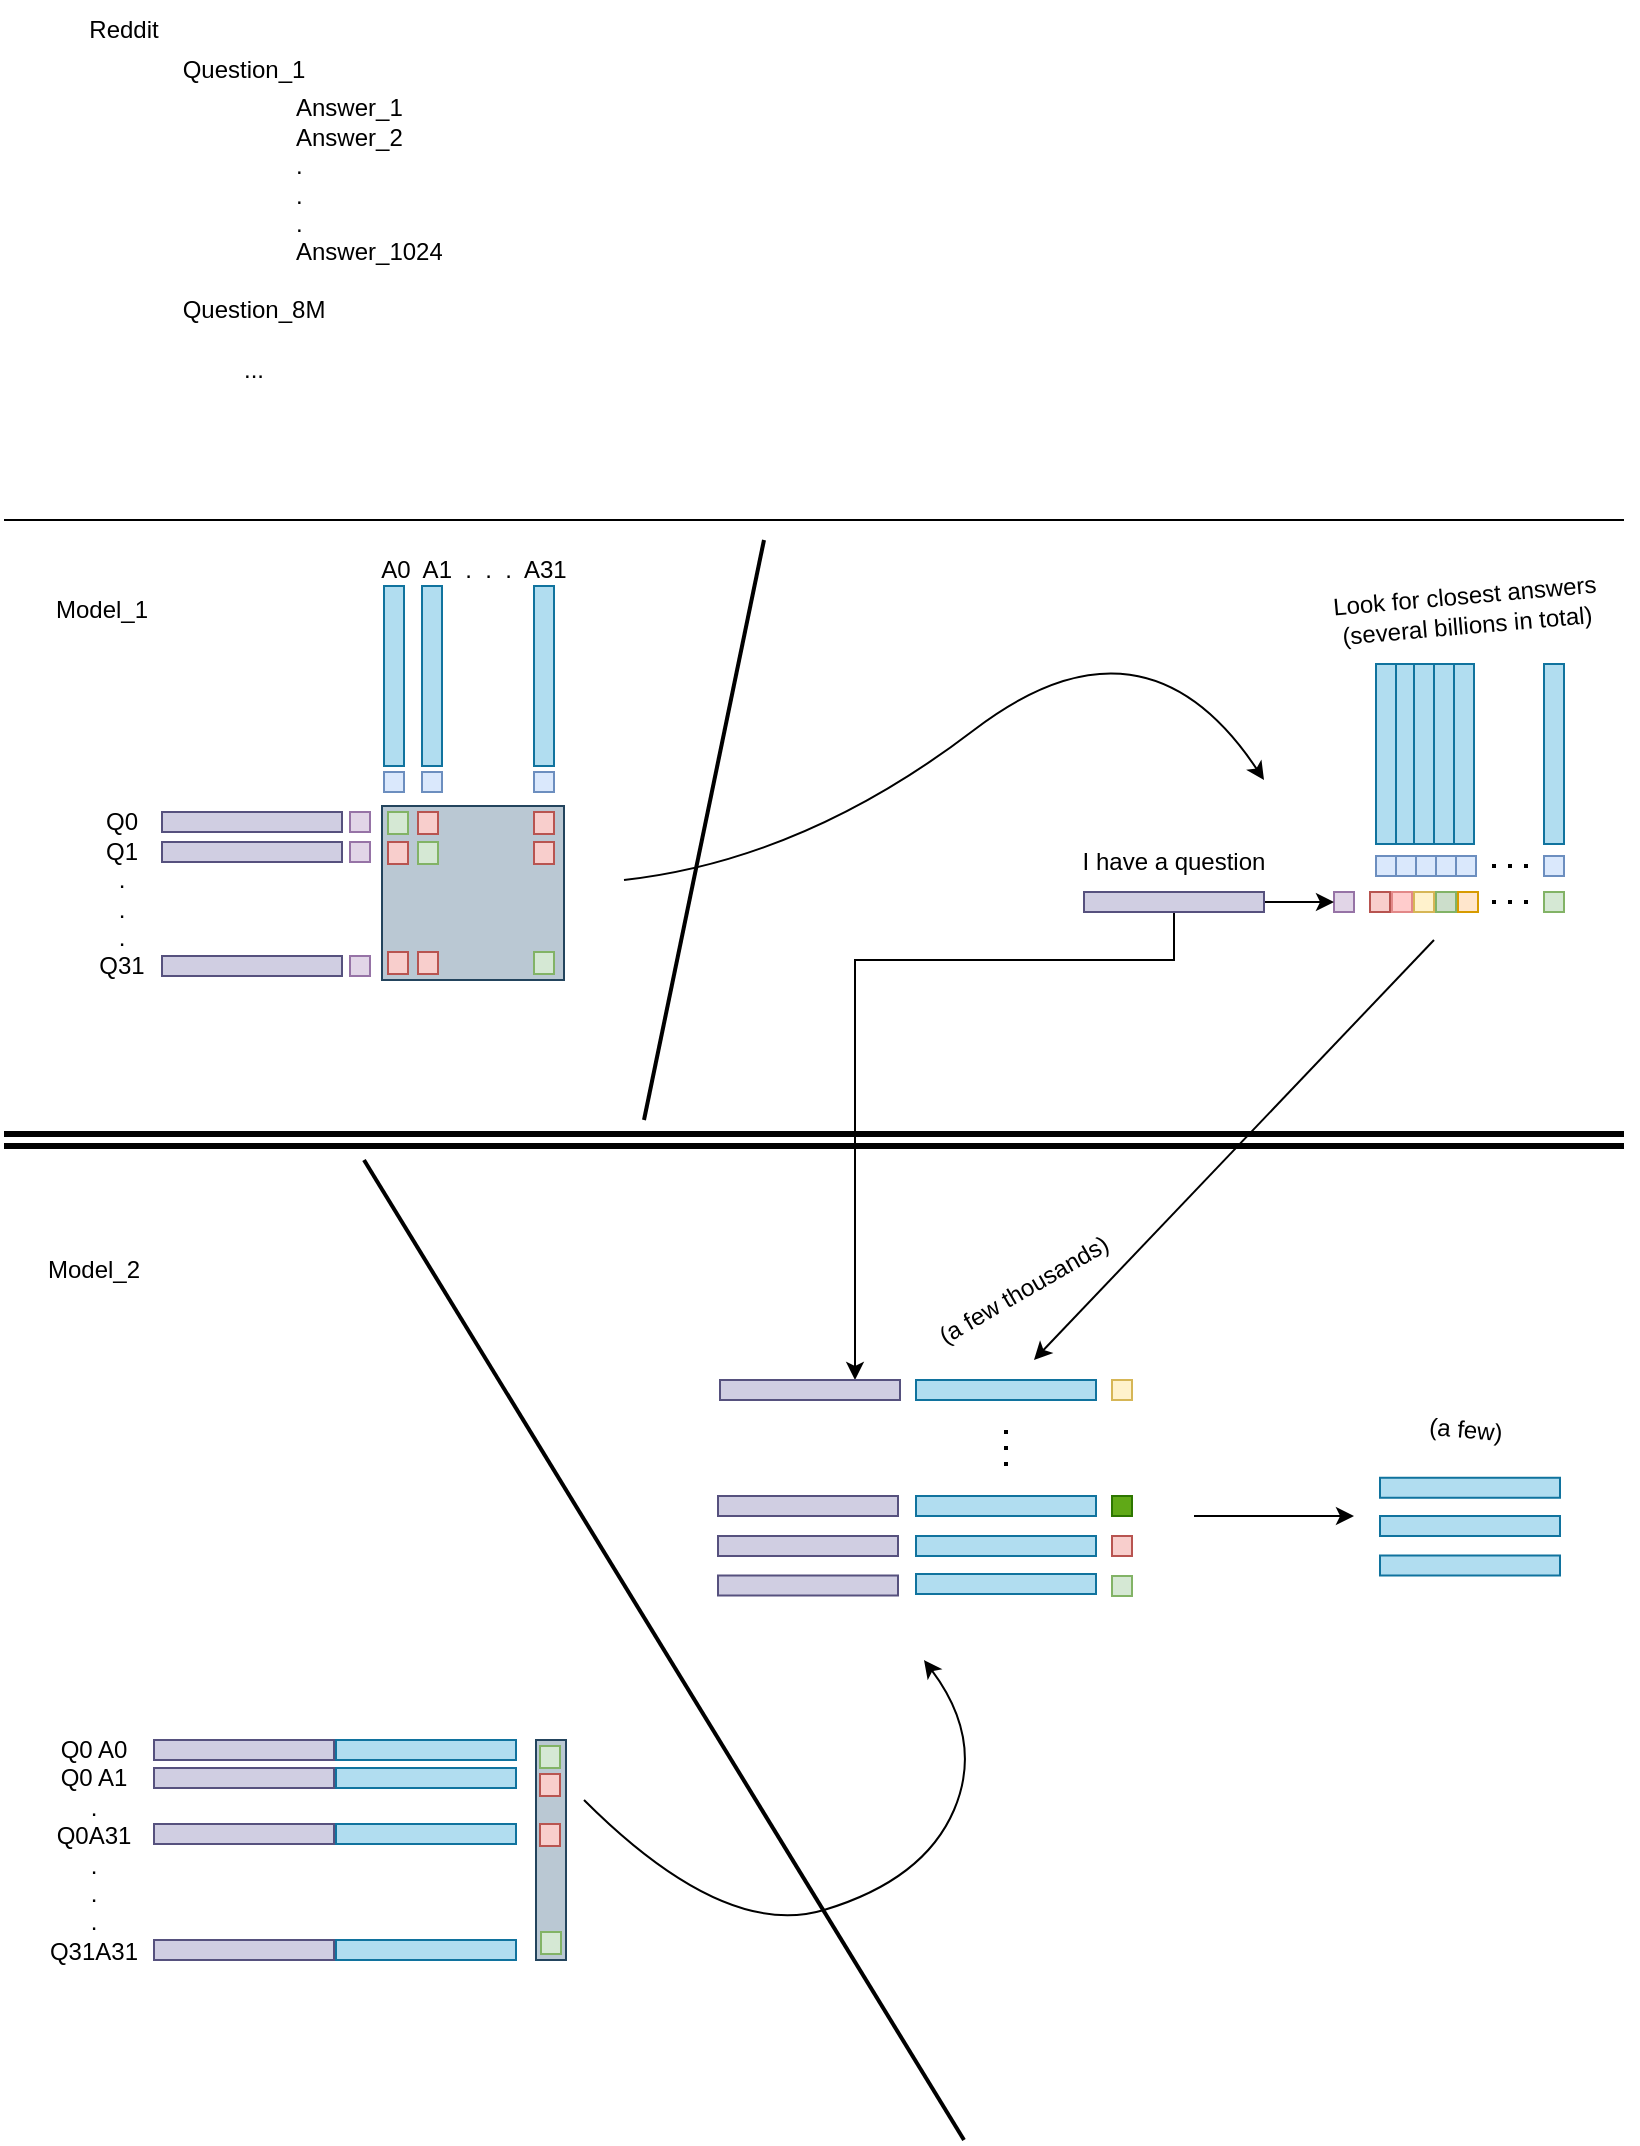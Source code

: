 <mxfile version="21.6.8" type="github">
  <diagram name="Page-1" id="8pf5Pkqtdo9ct17JGL75">
    <mxGraphModel dx="1436" dy="845" grid="1" gridSize="10" guides="1" tooltips="1" connect="1" arrows="1" fold="1" page="1" pageScale="1" pageWidth="850" pageHeight="1100" math="0" shadow="0">
      <root>
        <mxCell id="0" />
        <mxCell id="1" parent="0" />
        <mxCell id="msksA2MiRuMTa0lvhGxC-1" value="Reddit" style="text;html=1;strokeColor=none;fillColor=none;align=center;verticalAlign=middle;whiteSpace=wrap;rounded=0;" vertex="1" parent="1">
          <mxGeometry x="60" y="20" width="60" height="30" as="geometry" />
        </mxCell>
        <mxCell id="msksA2MiRuMTa0lvhGxC-2" value="Question_1" style="text;html=1;strokeColor=none;fillColor=none;align=center;verticalAlign=middle;whiteSpace=wrap;rounded=0;" vertex="1" parent="1">
          <mxGeometry x="120" y="40" width="60" height="30" as="geometry" />
        </mxCell>
        <mxCell id="msksA2MiRuMTa0lvhGxC-3" value="Answer_1&lt;br&gt;Answer_2&lt;br&gt;.&lt;br&gt;.&lt;br&gt;.&lt;br&gt;Answer_1024" style="text;strokeColor=none;fillColor=none;align=left;verticalAlign=middle;spacingLeft=4;spacingRight=4;overflow=hidden;points=[[0,0.5],[1,0.5]];portConstraint=eastwest;rotatable=0;whiteSpace=wrap;html=1;" vertex="1" parent="1">
          <mxGeometry x="170" y="60" width="90" height="100" as="geometry" />
        </mxCell>
        <mxCell id="msksA2MiRuMTa0lvhGxC-4" value="Question_8M" style="text;html=1;strokeColor=none;fillColor=none;align=center;verticalAlign=middle;whiteSpace=wrap;rounded=0;" vertex="1" parent="1">
          <mxGeometry x="120" y="160" width="70" height="30" as="geometry" />
        </mxCell>
        <mxCell id="msksA2MiRuMTa0lvhGxC-5" value="..." style="text;html=1;strokeColor=none;fillColor=none;align=center;verticalAlign=middle;whiteSpace=wrap;rounded=0;" vertex="1" parent="1">
          <mxGeometry x="120" y="190" width="70" height="30" as="geometry" />
        </mxCell>
        <mxCell id="msksA2MiRuMTa0lvhGxC-7" value="" style="endArrow=none;html=1;rounded=0;" edge="1" parent="1">
          <mxGeometry width="50" height="50" relative="1" as="geometry">
            <mxPoint x="30" y="280" as="sourcePoint" />
            <mxPoint x="840" y="280" as="targetPoint" />
          </mxGeometry>
        </mxCell>
        <mxCell id="msksA2MiRuMTa0lvhGxC-8" value="Q0&lt;br&gt;Q1&lt;br&gt;.&lt;br&gt;.&lt;br&gt;.&lt;br&gt;Q31" style="text;html=1;strokeColor=none;fillColor=none;align=center;verticalAlign=middle;whiteSpace=wrap;rounded=0;" vertex="1" parent="1">
          <mxGeometry x="59" y="452" width="60" height="30" as="geometry" />
        </mxCell>
        <mxCell id="msksA2MiRuMTa0lvhGxC-10" value="A0&amp;nbsp; A1&amp;nbsp; .&amp;nbsp; .&amp;nbsp; .&amp;nbsp; A31" style="text;html=1;strokeColor=none;fillColor=none;align=center;verticalAlign=middle;whiteSpace=wrap;rounded=0;" vertex="1" parent="1">
          <mxGeometry x="210" y="290" width="110" height="30" as="geometry" />
        </mxCell>
        <mxCell id="msksA2MiRuMTa0lvhGxC-11" value="" style="rounded=0;whiteSpace=wrap;html=1;fillColor=#d0cee2;strokeColor=#56517e;" vertex="1" parent="1">
          <mxGeometry x="109" y="426" width="90" height="10" as="geometry" />
        </mxCell>
        <mxCell id="msksA2MiRuMTa0lvhGxC-12" value="" style="rounded=0;whiteSpace=wrap;html=1;fillColor=#d0cee2;strokeColor=#56517e;" vertex="1" parent="1">
          <mxGeometry x="109" y="441" width="90" height="10" as="geometry" />
        </mxCell>
        <mxCell id="msksA2MiRuMTa0lvhGxC-13" value="" style="rounded=0;whiteSpace=wrap;html=1;fillColor=#d0cee2;strokeColor=#56517e;" vertex="1" parent="1">
          <mxGeometry x="109" y="498" width="90" height="10" as="geometry" />
        </mxCell>
        <mxCell id="msksA2MiRuMTa0lvhGxC-14" value="" style="rounded=0;whiteSpace=wrap;html=1;rotation=-90;fillColor=#b1ddf0;strokeColor=#10739e;" vertex="1" parent="1">
          <mxGeometry x="180" y="353" width="90" height="10" as="geometry" />
        </mxCell>
        <mxCell id="msksA2MiRuMTa0lvhGxC-15" value="" style="rounded=0;whiteSpace=wrap;html=1;fillColor=#e1d5e7;strokeColor=#9673a6;" vertex="1" parent="1">
          <mxGeometry x="203" y="426" width="10" height="10" as="geometry" />
        </mxCell>
        <mxCell id="msksA2MiRuMTa0lvhGxC-16" value="" style="rounded=0;whiteSpace=wrap;html=1;fillColor=#e1d5e7;strokeColor=#9673a6;" vertex="1" parent="1">
          <mxGeometry x="203" y="441" width="10" height="10" as="geometry" />
        </mxCell>
        <mxCell id="msksA2MiRuMTa0lvhGxC-17" value="" style="rounded=0;whiteSpace=wrap;html=1;fillColor=#e1d5e7;strokeColor=#9673a6;" vertex="1" parent="1">
          <mxGeometry x="203" y="498" width="10" height="10" as="geometry" />
        </mxCell>
        <mxCell id="msksA2MiRuMTa0lvhGxC-18" value="" style="rounded=0;whiteSpace=wrap;html=1;fillColor=#dae8fc;strokeColor=#6c8ebf;" vertex="1" parent="1">
          <mxGeometry x="220" y="406" width="10" height="10" as="geometry" />
        </mxCell>
        <mxCell id="msksA2MiRuMTa0lvhGxC-21" value="" style="rounded=0;whiteSpace=wrap;html=1;rotation=-90;fillColor=#b1ddf0;strokeColor=#10739e;" vertex="1" parent="1">
          <mxGeometry x="199" y="353" width="90" height="10" as="geometry" />
        </mxCell>
        <mxCell id="msksA2MiRuMTa0lvhGxC-22" value="" style="rounded=0;whiteSpace=wrap;html=1;fillColor=#dae8fc;strokeColor=#6c8ebf;" vertex="1" parent="1">
          <mxGeometry x="239" y="406" width="10" height="10" as="geometry" />
        </mxCell>
        <mxCell id="msksA2MiRuMTa0lvhGxC-23" value="" style="rounded=0;whiteSpace=wrap;html=1;rotation=-90;fillColor=#b1ddf0;strokeColor=#10739e;" vertex="1" parent="1">
          <mxGeometry x="255" y="353" width="90" height="10" as="geometry" />
        </mxCell>
        <mxCell id="msksA2MiRuMTa0lvhGxC-24" value="" style="rounded=0;whiteSpace=wrap;html=1;fillColor=#dae8fc;strokeColor=#6c8ebf;" vertex="1" parent="1">
          <mxGeometry x="295" y="406" width="10" height="10" as="geometry" />
        </mxCell>
        <mxCell id="msksA2MiRuMTa0lvhGxC-25" value="" style="rounded=0;whiteSpace=wrap;html=1;fillColor=#bac8d3;strokeColor=#23445d;" vertex="1" parent="1">
          <mxGeometry x="219" y="423" width="91" height="87" as="geometry" />
        </mxCell>
        <mxCell id="msksA2MiRuMTa0lvhGxC-29" value="" style="rounded=0;whiteSpace=wrap;html=1;fillColor=#d5e8d4;strokeColor=#82b366;" vertex="1" parent="1">
          <mxGeometry x="222" y="426" width="10" height="11" as="geometry" />
        </mxCell>
        <mxCell id="msksA2MiRuMTa0lvhGxC-30" value="" style="rounded=0;whiteSpace=wrap;html=1;fillColor=#d5e8d4;strokeColor=#82b366;" vertex="1" parent="1">
          <mxGeometry x="237" y="441" width="10" height="11" as="geometry" />
        </mxCell>
        <mxCell id="msksA2MiRuMTa0lvhGxC-31" value="" style="rounded=0;whiteSpace=wrap;html=1;fillColor=#d5e8d4;strokeColor=#82b366;" vertex="1" parent="1">
          <mxGeometry x="295" y="496" width="10" height="11" as="geometry" />
        </mxCell>
        <mxCell id="msksA2MiRuMTa0lvhGxC-34" value="" style="rounded=0;whiteSpace=wrap;html=1;fillColor=#f8cecc;strokeColor=#b85450;" vertex="1" parent="1">
          <mxGeometry x="222" y="441" width="10" height="11" as="geometry" />
        </mxCell>
        <mxCell id="msksA2MiRuMTa0lvhGxC-35" value="" style="rounded=0;whiteSpace=wrap;html=1;fillColor=#f8cecc;strokeColor=#b85450;" vertex="1" parent="1">
          <mxGeometry x="237" y="426" width="10" height="11" as="geometry" />
        </mxCell>
        <mxCell id="msksA2MiRuMTa0lvhGxC-36" value="" style="rounded=0;whiteSpace=wrap;html=1;fillColor=#f8cecc;strokeColor=#b85450;" vertex="1" parent="1">
          <mxGeometry x="295" y="426" width="10" height="11" as="geometry" />
        </mxCell>
        <mxCell id="msksA2MiRuMTa0lvhGxC-37" value="" style="rounded=0;whiteSpace=wrap;html=1;fillColor=#f8cecc;strokeColor=#b85450;" vertex="1" parent="1">
          <mxGeometry x="295" y="441" width="10" height="11" as="geometry" />
        </mxCell>
        <mxCell id="msksA2MiRuMTa0lvhGxC-38" value="" style="rounded=0;whiteSpace=wrap;html=1;fillColor=#f8cecc;strokeColor=#b85450;" vertex="1" parent="1">
          <mxGeometry x="222" y="496" width="10" height="11" as="geometry" />
        </mxCell>
        <mxCell id="msksA2MiRuMTa0lvhGxC-39" value="" style="rounded=0;whiteSpace=wrap;html=1;fillColor=#f8cecc;strokeColor=#b85450;" vertex="1" parent="1">
          <mxGeometry x="237" y="496" width="10" height="11" as="geometry" />
        </mxCell>
        <mxCell id="msksA2MiRuMTa0lvhGxC-51" value="I have a question" style="text;html=1;strokeColor=none;fillColor=none;align=center;verticalAlign=middle;whiteSpace=wrap;rounded=0;" vertex="1" parent="1">
          <mxGeometry x="565" y="436" width="100" height="30" as="geometry" />
        </mxCell>
        <mxCell id="msksA2MiRuMTa0lvhGxC-69" style="edgeStyle=orthogonalEdgeStyle;rounded=0;orthogonalLoop=1;jettySize=auto;html=1;exitX=0.5;exitY=1;exitDx=0;exitDy=0;entryX=0.75;entryY=0;entryDx=0;entryDy=0;" edge="1" parent="1" source="msksA2MiRuMTa0lvhGxC-87" target="msksA2MiRuMTa0lvhGxC-104">
          <mxGeometry relative="1" as="geometry">
            <mxPoint x="435" y="670" as="targetPoint" />
            <mxPoint x="617" y="436" as="sourcePoint" />
            <Array as="points">
              <mxPoint x="615" y="500" />
              <mxPoint x="456" y="500" />
            </Array>
          </mxGeometry>
        </mxCell>
        <mxCell id="msksA2MiRuMTa0lvhGxC-52" value="" style="rounded=0;whiteSpace=wrap;html=1;fillColor=#e1d5e7;strokeColor=#9673a6;" vertex="1" parent="1">
          <mxGeometry x="695" y="466" width="10" height="10" as="geometry" />
        </mxCell>
        <mxCell id="msksA2MiRuMTa0lvhGxC-53" value="" style="endArrow=classic;html=1;rounded=0;entryX=0;entryY=0.5;entryDx=0;entryDy=0;exitX=1;exitY=0.5;exitDx=0;exitDy=0;" edge="1" parent="1" source="msksA2MiRuMTa0lvhGxC-87" target="msksA2MiRuMTa0lvhGxC-52">
          <mxGeometry width="50" height="50" relative="1" as="geometry">
            <mxPoint x="668" y="471" as="sourcePoint" />
            <mxPoint x="685" y="471" as="targetPoint" />
          </mxGeometry>
        </mxCell>
        <mxCell id="msksA2MiRuMTa0lvhGxC-55" value="Look for closest answers (several billions in total)" style="text;html=1;strokeColor=none;fillColor=none;align=center;verticalAlign=middle;whiteSpace=wrap;rounded=0;rotation=-5;" vertex="1" parent="1">
          <mxGeometry x="676" y="310" width="170" height="30" as="geometry" />
        </mxCell>
        <mxCell id="msksA2MiRuMTa0lvhGxC-56" value="" style="endArrow=classic;html=1;rounded=0;" edge="1" parent="1">
          <mxGeometry width="50" height="50" relative="1" as="geometry">
            <mxPoint x="745" y="490" as="sourcePoint" />
            <mxPoint x="545" y="700" as="targetPoint" />
          </mxGeometry>
        </mxCell>
        <mxCell id="msksA2MiRuMTa0lvhGxC-65" value="(a few thousands)" style="text;html=1;strokeColor=none;fillColor=none;align=center;verticalAlign=middle;whiteSpace=wrap;rounded=0;rotation=-30;" vertex="1" parent="1">
          <mxGeometry x="490" y="650" width="100" height="30" as="geometry" />
        </mxCell>
        <mxCell id="msksA2MiRuMTa0lvhGxC-84" value="" style="group;rotation=-90;" vertex="1" connectable="0" parent="1">
          <mxGeometry x="718" y="350" width="90" height="94.5" as="geometry" />
        </mxCell>
        <mxCell id="msksA2MiRuMTa0lvhGxC-71" value="" style="rounded=0;whiteSpace=wrap;html=1;rotation=-90;fillColor=#b1ddf0;strokeColor=#10739e;" vertex="1" parent="msksA2MiRuMTa0lvhGxC-84">
          <mxGeometry x="-42" y="42" width="90" height="10" as="geometry" />
        </mxCell>
        <mxCell id="msksA2MiRuMTa0lvhGxC-72" value="" style="rounded=0;whiteSpace=wrap;html=1;rotation=-90;fillColor=#b1ddf0;strokeColor=#10739e;" vertex="1" parent="msksA2MiRuMTa0lvhGxC-84">
          <mxGeometry x="-32" y="42" width="90" height="10" as="geometry" />
        </mxCell>
        <mxCell id="msksA2MiRuMTa0lvhGxC-73" value="" style="rounded=0;whiteSpace=wrap;html=1;rotation=-90;fillColor=#b1ddf0;strokeColor=#10739e;" vertex="1" parent="msksA2MiRuMTa0lvhGxC-84">
          <mxGeometry x="-23" y="42" width="90" height="10" as="geometry" />
        </mxCell>
        <mxCell id="msksA2MiRuMTa0lvhGxC-74" value="" style="rounded=0;whiteSpace=wrap;html=1;rotation=-90;fillColor=#b1ddf0;strokeColor=#10739e;" vertex="1" parent="msksA2MiRuMTa0lvhGxC-84">
          <mxGeometry x="-13" y="42" width="90" height="10" as="geometry" />
        </mxCell>
        <mxCell id="msksA2MiRuMTa0lvhGxC-75" value="" style="rounded=0;whiteSpace=wrap;html=1;rotation=-90;fillColor=#b1ddf0;strokeColor=#10739e;" vertex="1" parent="msksA2MiRuMTa0lvhGxC-84">
          <mxGeometry x="-3" y="42" width="90" height="10" as="geometry" />
        </mxCell>
        <mxCell id="msksA2MiRuMTa0lvhGxC-76" value="" style="rounded=0;whiteSpace=wrap;html=1;rotation=-90;fillColor=#b1ddf0;strokeColor=#10739e;" vertex="1" parent="msksA2MiRuMTa0lvhGxC-84">
          <mxGeometry x="42" y="42" width="90" height="10" as="geometry" />
        </mxCell>
        <mxCell id="msksA2MiRuMTa0lvhGxC-85" value="" style="group;rotation=-90;" vertex="1" connectable="0" parent="1">
          <mxGeometry x="758" y="406" width="10" height="94" as="geometry" />
        </mxCell>
        <mxCell id="msksA2MiRuMTa0lvhGxC-77" value="" style="rounded=0;whiteSpace=wrap;html=1;fillColor=#dae8fc;strokeColor=#6c8ebf;rotation=-90;" vertex="1" parent="msksA2MiRuMTa0lvhGxC-85">
          <mxGeometry x="-42" y="42" width="10" height="10" as="geometry" />
        </mxCell>
        <mxCell id="msksA2MiRuMTa0lvhGxC-78" value="" style="rounded=0;whiteSpace=wrap;html=1;fillColor=#dae8fc;strokeColor=#6c8ebf;rotation=-90;" vertex="1" parent="msksA2MiRuMTa0lvhGxC-85">
          <mxGeometry x="-32" y="42" width="10" height="10" as="geometry" />
        </mxCell>
        <mxCell id="msksA2MiRuMTa0lvhGxC-79" value="" style="rounded=0;whiteSpace=wrap;html=1;fillColor=#dae8fc;strokeColor=#6c8ebf;rotation=-90;" vertex="1" parent="msksA2MiRuMTa0lvhGxC-85">
          <mxGeometry x="-22" y="42" width="10" height="10" as="geometry" />
        </mxCell>
        <mxCell id="msksA2MiRuMTa0lvhGxC-80" value="" style="rounded=0;whiteSpace=wrap;html=1;fillColor=#dae8fc;strokeColor=#6c8ebf;rotation=-90;" vertex="1" parent="msksA2MiRuMTa0lvhGxC-85">
          <mxGeometry x="-12" y="42" width="10" height="10" as="geometry" />
        </mxCell>
        <mxCell id="msksA2MiRuMTa0lvhGxC-81" value="" style="rounded=0;whiteSpace=wrap;html=1;fillColor=#dae8fc;strokeColor=#6c8ebf;rotation=-90;" vertex="1" parent="msksA2MiRuMTa0lvhGxC-85">
          <mxGeometry x="-2" y="42" width="10" height="10" as="geometry" />
        </mxCell>
        <mxCell id="msksA2MiRuMTa0lvhGxC-82" value="" style="endArrow=none;dashed=1;html=1;dashPattern=1 3;strokeWidth=2;rounded=0;" edge="1" parent="msksA2MiRuMTa0lvhGxC-85">
          <mxGeometry width="50" height="50" relative="1" as="geometry">
            <mxPoint x="34" y="47" as="sourcePoint" />
            <mxPoint x="14" y="47" as="targetPoint" />
          </mxGeometry>
        </mxCell>
        <mxCell id="msksA2MiRuMTa0lvhGxC-83" value="" style="rounded=0;whiteSpace=wrap;html=1;fillColor=#dae8fc;strokeColor=#6c8ebf;rotation=-90;" vertex="1" parent="msksA2MiRuMTa0lvhGxC-85">
          <mxGeometry x="42" y="42" width="10" height="10" as="geometry" />
        </mxCell>
        <mxCell id="msksA2MiRuMTa0lvhGxC-87" value="" style="rounded=0;whiteSpace=wrap;html=1;fillColor=#d0cee2;strokeColor=#56517e;" vertex="1" parent="1">
          <mxGeometry x="570" y="466" width="90" height="10" as="geometry" />
        </mxCell>
        <mxCell id="msksA2MiRuMTa0lvhGxC-88" value="" style="group;rotation=-90;" vertex="1" connectable="0" parent="1">
          <mxGeometry x="758" y="424" width="10" height="94" as="geometry" />
        </mxCell>
        <mxCell id="msksA2MiRuMTa0lvhGxC-89" value="" style="rounded=0;whiteSpace=wrap;html=1;fillColor=#f8cecc;strokeColor=#b85450;rotation=-90;" vertex="1" parent="msksA2MiRuMTa0lvhGxC-88">
          <mxGeometry x="-45" y="42" width="10" height="10" as="geometry" />
        </mxCell>
        <mxCell id="msksA2MiRuMTa0lvhGxC-90" value="" style="rounded=0;whiteSpace=wrap;html=1;fillColor=#ffcccc;strokeColor=#e28888;rotation=-90;" vertex="1" parent="msksA2MiRuMTa0lvhGxC-88">
          <mxGeometry x="-34" y="42" width="10" height="10" as="geometry" />
        </mxCell>
        <mxCell id="msksA2MiRuMTa0lvhGxC-91" value="" style="rounded=0;whiteSpace=wrap;html=1;fillColor=#fff2cc;strokeColor=#d6b656;rotation=-90;" vertex="1" parent="msksA2MiRuMTa0lvhGxC-88">
          <mxGeometry x="-23" y="42" width="10" height="10" as="geometry" />
        </mxCell>
        <mxCell id="msksA2MiRuMTa0lvhGxC-92" value="" style="rounded=0;whiteSpace=wrap;html=1;fillColor=#CCDECB;strokeColor=#82b366;rotation=-90;" vertex="1" parent="msksA2MiRuMTa0lvhGxC-88">
          <mxGeometry x="-12" y="42" width="10" height="10" as="geometry" />
        </mxCell>
        <mxCell id="msksA2MiRuMTa0lvhGxC-93" value="" style="rounded=0;whiteSpace=wrap;html=1;fillColor=#ffe6cc;strokeColor=#d79b00;rotation=-90;" vertex="1" parent="msksA2MiRuMTa0lvhGxC-88">
          <mxGeometry x="-1" y="42" width="10" height="10" as="geometry" />
        </mxCell>
        <mxCell id="msksA2MiRuMTa0lvhGxC-94" value="" style="endArrow=none;dashed=1;html=1;dashPattern=1 3;strokeWidth=2;rounded=0;" edge="1" parent="msksA2MiRuMTa0lvhGxC-88">
          <mxGeometry width="50" height="50" relative="1" as="geometry">
            <mxPoint x="34" y="47" as="sourcePoint" />
            <mxPoint x="14" y="47" as="targetPoint" />
          </mxGeometry>
        </mxCell>
        <mxCell id="msksA2MiRuMTa0lvhGxC-95" value="" style="rounded=0;whiteSpace=wrap;html=1;fillColor=#d5e8d4;strokeColor=#82b366;rotation=-90;" vertex="1" parent="msksA2MiRuMTa0lvhGxC-88">
          <mxGeometry x="42" y="42" width="10" height="10" as="geometry" />
        </mxCell>
        <mxCell id="msksA2MiRuMTa0lvhGxC-104" value="" style="rounded=0;whiteSpace=wrap;html=1;fillColor=#d0cee2;strokeColor=#56517e;" vertex="1" parent="1">
          <mxGeometry x="388" y="710" width="90" height="10" as="geometry" />
        </mxCell>
        <mxCell id="msksA2MiRuMTa0lvhGxC-106" value="" style="group;rotation=-90;" vertex="1" connectable="0" parent="1">
          <mxGeometry x="486" y="710" width="108" height="107.75" as="geometry" />
        </mxCell>
        <mxCell id="msksA2MiRuMTa0lvhGxC-57" value="" style="rounded=0;whiteSpace=wrap;html=1;fillColor=#d5e8d4;strokeColor=#82b366;rotation=-90;" vertex="1" parent="msksA2MiRuMTa0lvhGxC-106">
          <mxGeometry x="98" y="98" width="10" height="10" as="geometry" />
        </mxCell>
        <mxCell id="msksA2MiRuMTa0lvhGxC-58" value="" style="rounded=0;whiteSpace=wrap;html=1;fillColor=#f8cecc;strokeColor=#b85450;rotation=-90;" vertex="1" parent="msksA2MiRuMTa0lvhGxC-106">
          <mxGeometry x="98" y="78" width="10" height="10" as="geometry" />
        </mxCell>
        <mxCell id="msksA2MiRuMTa0lvhGxC-59" value="" style="rounded=0;whiteSpace=wrap;html=1;fillColor=#60a917;strokeColor=#2D7600;fontColor=#ffffff;rotation=-90;" vertex="1" parent="msksA2MiRuMTa0lvhGxC-106">
          <mxGeometry x="98" y="58" width="10" height="10" as="geometry" />
        </mxCell>
        <mxCell id="msksA2MiRuMTa0lvhGxC-64" value="" style="rounded=0;whiteSpace=wrap;html=1;fillColor=#fff2cc;strokeColor=#d6b656;rotation=-90;" vertex="1" parent="msksA2MiRuMTa0lvhGxC-106">
          <mxGeometry x="98" width="10" height="10" as="geometry" />
        </mxCell>
        <mxCell id="msksA2MiRuMTa0lvhGxC-97" value="" style="group;rotation=-180;" vertex="1" connectable="0" parent="msksA2MiRuMTa0lvhGxC-106">
          <mxGeometry y="13" width="90" height="94.5" as="geometry" />
        </mxCell>
        <mxCell id="msksA2MiRuMTa0lvhGxC-98" value="" style="rounded=0;whiteSpace=wrap;html=1;rotation=-180;fillColor=#b1ddf0;strokeColor=#10739e;" vertex="1" parent="msksA2MiRuMTa0lvhGxC-97">
          <mxGeometry y="84" width="90" height="10" as="geometry" />
        </mxCell>
        <mxCell id="msksA2MiRuMTa0lvhGxC-100" value="" style="rounded=0;whiteSpace=wrap;html=1;rotation=-180;fillColor=#b1ddf0;strokeColor=#10739e;" vertex="1" parent="msksA2MiRuMTa0lvhGxC-97">
          <mxGeometry y="65" width="90" height="10" as="geometry" />
        </mxCell>
        <mxCell id="msksA2MiRuMTa0lvhGxC-102" value="" style="rounded=0;whiteSpace=wrap;html=1;rotation=-180;fillColor=#b1ddf0;strokeColor=#10739e;" vertex="1" parent="msksA2MiRuMTa0lvhGxC-97">
          <mxGeometry y="45" width="90" height="10" as="geometry" />
        </mxCell>
        <mxCell id="msksA2MiRuMTa0lvhGxC-103" value="" style="rounded=0;whiteSpace=wrap;html=1;rotation=-180;fillColor=#b1ddf0;strokeColor=#10739e;" vertex="1" parent="msksA2MiRuMTa0lvhGxC-97">
          <mxGeometry y="-13" width="90" height="10" as="geometry" />
        </mxCell>
        <mxCell id="msksA2MiRuMTa0lvhGxC-62" value="" style="endArrow=none;dashed=1;html=1;dashPattern=1 3;strokeWidth=2;rounded=0;" edge="1" parent="msksA2MiRuMTa0lvhGxC-97">
          <mxGeometry width="50" height="50" relative="1" as="geometry">
            <mxPoint x="45" y="12" as="sourcePoint" />
            <mxPoint x="45" y="32" as="targetPoint" />
          </mxGeometry>
        </mxCell>
        <mxCell id="msksA2MiRuMTa0lvhGxC-107" value="" style="rounded=0;whiteSpace=wrap;html=1;fillColor=#d0cee2;strokeColor=#56517e;" vertex="1" parent="1">
          <mxGeometry x="387" y="768" width="90" height="10" as="geometry" />
        </mxCell>
        <mxCell id="msksA2MiRuMTa0lvhGxC-108" value="" style="rounded=0;whiteSpace=wrap;html=1;fillColor=#d0cee2;strokeColor=#56517e;" vertex="1" parent="1">
          <mxGeometry x="387" y="788" width="90" height="10" as="geometry" />
        </mxCell>
        <mxCell id="msksA2MiRuMTa0lvhGxC-109" value="" style="rounded=0;whiteSpace=wrap;html=1;fillColor=#d0cee2;strokeColor=#56517e;" vertex="1" parent="1">
          <mxGeometry x="387" y="807.75" width="90" height="10" as="geometry" />
        </mxCell>
        <mxCell id="msksA2MiRuMTa0lvhGxC-110" value="" style="endArrow=classic;html=1;rounded=0;" edge="1" parent="1">
          <mxGeometry width="50" height="50" relative="1" as="geometry">
            <mxPoint x="625" y="778" as="sourcePoint" />
            <mxPoint x="705" y="778" as="targetPoint" />
          </mxGeometry>
        </mxCell>
        <mxCell id="msksA2MiRuMTa0lvhGxC-111" value="" style="rounded=0;whiteSpace=wrap;html=1;rotation=-180;fillColor=#b1ddf0;strokeColor=#10739e;" vertex="1" parent="1">
          <mxGeometry x="718" y="758.88" width="90" height="10" as="geometry" />
        </mxCell>
        <mxCell id="msksA2MiRuMTa0lvhGxC-112" value="" style="rounded=0;whiteSpace=wrap;html=1;rotation=-180;fillColor=#b1ddf0;strokeColor=#10739e;" vertex="1" parent="1">
          <mxGeometry x="718" y="778" width="90" height="10" as="geometry" />
        </mxCell>
        <mxCell id="msksA2MiRuMTa0lvhGxC-113" value="" style="rounded=0;whiteSpace=wrap;html=1;rotation=-180;fillColor=#b1ddf0;strokeColor=#10739e;" vertex="1" parent="1">
          <mxGeometry x="718" y="797.75" width="90" height="10" as="geometry" />
        </mxCell>
        <mxCell id="msksA2MiRuMTa0lvhGxC-114" value="(a few)" style="text;html=1;strokeColor=none;fillColor=none;align=center;verticalAlign=middle;whiteSpace=wrap;rounded=0;rotation=5;" vertex="1" parent="1">
          <mxGeometry x="711" y="720" width="100" height="30" as="geometry" />
        </mxCell>
        <mxCell id="msksA2MiRuMTa0lvhGxC-115" value="" style="rounded=0;whiteSpace=wrap;html=1;fillColor=#d0cee2;strokeColor=#56517e;" vertex="1" parent="1">
          <mxGeometry x="105" y="890" width="90" height="10" as="geometry" />
        </mxCell>
        <mxCell id="msksA2MiRuMTa0lvhGxC-127" value="" style="rounded=0;whiteSpace=wrap;html=1;rotation=-180;fillColor=#b1ddf0;strokeColor=#10739e;" vertex="1" parent="1">
          <mxGeometry x="196" y="890" width="90" height="10" as="geometry" />
        </mxCell>
        <mxCell id="msksA2MiRuMTa0lvhGxC-128" value="" style="rounded=0;whiteSpace=wrap;html=1;fillColor=#d0cee2;strokeColor=#56517e;" vertex="1" parent="1">
          <mxGeometry x="105" y="904" width="90" height="10" as="geometry" />
        </mxCell>
        <mxCell id="msksA2MiRuMTa0lvhGxC-129" value="" style="rounded=0;whiteSpace=wrap;html=1;rotation=-180;fillColor=#b1ddf0;strokeColor=#10739e;" vertex="1" parent="1">
          <mxGeometry x="196" y="904" width="90" height="10" as="geometry" />
        </mxCell>
        <mxCell id="msksA2MiRuMTa0lvhGxC-132" value="Q0 A0&lt;br&gt;Q0 A1&lt;br&gt;.&lt;br&gt;Q0A31&lt;br&gt;.&lt;br&gt;.&lt;br&gt;.&lt;br&gt;Q31A31" style="text;html=1;strokeColor=none;fillColor=none;align=center;verticalAlign=middle;whiteSpace=wrap;rounded=0;" vertex="1" parent="1">
          <mxGeometry x="45" y="930" width="60" height="30" as="geometry" />
        </mxCell>
        <mxCell id="msksA2MiRuMTa0lvhGxC-133" value="" style="rounded=0;whiteSpace=wrap;html=1;fillColor=#d0cee2;strokeColor=#56517e;" vertex="1" parent="1">
          <mxGeometry x="105" y="932" width="90" height="10" as="geometry" />
        </mxCell>
        <mxCell id="msksA2MiRuMTa0lvhGxC-134" value="" style="rounded=0;whiteSpace=wrap;html=1;rotation=-180;fillColor=#b1ddf0;strokeColor=#10739e;" vertex="1" parent="1">
          <mxGeometry x="196" y="932" width="90" height="10" as="geometry" />
        </mxCell>
        <mxCell id="msksA2MiRuMTa0lvhGxC-135" value="" style="rounded=0;whiteSpace=wrap;html=1;fillColor=#d0cee2;strokeColor=#56517e;" vertex="1" parent="1">
          <mxGeometry x="105" y="990" width="90" height="10" as="geometry" />
        </mxCell>
        <mxCell id="msksA2MiRuMTa0lvhGxC-136" value="" style="rounded=0;whiteSpace=wrap;html=1;rotation=-180;fillColor=#b1ddf0;strokeColor=#10739e;" vertex="1" parent="1">
          <mxGeometry x="196" y="990" width="90" height="10" as="geometry" />
        </mxCell>
        <mxCell id="msksA2MiRuMTa0lvhGxC-138" value="" style="shape=link;html=1;rounded=0;strokeWidth=3;" edge="1" parent="1">
          <mxGeometry width="100" relative="1" as="geometry">
            <mxPoint x="30" y="590" as="sourcePoint" />
            <mxPoint x="840" y="590" as="targetPoint" />
          </mxGeometry>
        </mxCell>
        <mxCell id="msksA2MiRuMTa0lvhGxC-139" value="" style="endArrow=none;html=1;rounded=0;strokeWidth=2;" edge="1" parent="1">
          <mxGeometry width="50" height="50" relative="1" as="geometry">
            <mxPoint x="350" y="580" as="sourcePoint" />
            <mxPoint x="410" y="290" as="targetPoint" />
          </mxGeometry>
        </mxCell>
        <mxCell id="msksA2MiRuMTa0lvhGxC-140" value="" style="endArrow=none;html=1;rounded=0;strokeWidth=2;" edge="1" parent="1">
          <mxGeometry width="50" height="50" relative="1" as="geometry">
            <mxPoint x="510" y="1090" as="sourcePoint" />
            <mxPoint x="210" y="600" as="targetPoint" />
          </mxGeometry>
        </mxCell>
        <mxCell id="msksA2MiRuMTa0lvhGxC-142" value="" style="curved=1;endArrow=classic;html=1;rounded=0;" edge="1" parent="1">
          <mxGeometry width="50" height="50" relative="1" as="geometry">
            <mxPoint x="340" y="460" as="sourcePoint" />
            <mxPoint x="660" y="410" as="targetPoint" />
            <Array as="points">
              <mxPoint x="430" y="450" />
              <mxPoint x="600" y="320" />
            </Array>
          </mxGeometry>
        </mxCell>
        <mxCell id="msksA2MiRuMTa0lvhGxC-143" value="" style="curved=1;endArrow=classic;html=1;rounded=0;" edge="1" parent="1">
          <mxGeometry width="50" height="50" relative="1" as="geometry">
            <mxPoint x="320" y="920" as="sourcePoint" />
            <mxPoint x="490" y="850" as="targetPoint" />
            <Array as="points">
              <mxPoint x="390" y="990" />
              <mxPoint x="490" y="960" />
              <mxPoint x="520" y="890" />
            </Array>
          </mxGeometry>
        </mxCell>
        <mxCell id="msksA2MiRuMTa0lvhGxC-144" value="Model_1" style="text;html=1;strokeColor=none;fillColor=none;align=center;verticalAlign=middle;whiteSpace=wrap;rounded=0;" vertex="1" parent="1">
          <mxGeometry x="49" y="310" width="60" height="30" as="geometry" />
        </mxCell>
        <mxCell id="msksA2MiRuMTa0lvhGxC-145" value="Model_2" style="text;html=1;strokeColor=none;fillColor=none;align=center;verticalAlign=middle;whiteSpace=wrap;rounded=0;" vertex="1" parent="1">
          <mxGeometry x="45" y="640" width="60" height="30" as="geometry" />
        </mxCell>
        <mxCell id="msksA2MiRuMTa0lvhGxC-146" value="" style="rounded=0;whiteSpace=wrap;html=1;fillColor=#bac8d3;strokeColor=#23445d;" vertex="1" parent="1">
          <mxGeometry x="296" y="890" width="15" height="110" as="geometry" />
        </mxCell>
        <mxCell id="msksA2MiRuMTa0lvhGxC-147" value="" style="rounded=0;whiteSpace=wrap;html=1;fillColor=#d5e8d4;strokeColor=#82b366;" vertex="1" parent="1">
          <mxGeometry x="298" y="893" width="10" height="11" as="geometry" />
        </mxCell>
        <mxCell id="msksA2MiRuMTa0lvhGxC-150" value="" style="rounded=0;whiteSpace=wrap;html=1;fillColor=#f8cecc;strokeColor=#b85450;" vertex="1" parent="1">
          <mxGeometry x="298" y="907" width="10" height="11" as="geometry" />
        </mxCell>
        <mxCell id="msksA2MiRuMTa0lvhGxC-156" value="" style="rounded=0;whiteSpace=wrap;html=1;fillColor=#d5e8d4;strokeColor=#82b366;" vertex="1" parent="1">
          <mxGeometry x="298.5" y="986" width="10" height="11" as="geometry" />
        </mxCell>
        <mxCell id="msksA2MiRuMTa0lvhGxC-157" value="" style="rounded=0;whiteSpace=wrap;html=1;fillColor=#f8cecc;strokeColor=#b85450;" vertex="1" parent="1">
          <mxGeometry x="298" y="932" width="10" height="11" as="geometry" />
        </mxCell>
      </root>
    </mxGraphModel>
  </diagram>
</mxfile>
